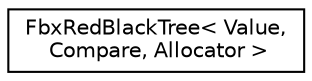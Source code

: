 digraph "クラス階層図"
{
  edge [fontname="Helvetica",fontsize="10",labelfontname="Helvetica",labelfontsize="10"];
  node [fontname="Helvetica",fontsize="10",shape=record];
  rankdir="LR";
  Node0 [label="FbxRedBlackTree\< Value,\l Compare, Allocator \>",height=0.2,width=0.4,color="black", fillcolor="white", style="filled",URL="$class_fbx_red_black_tree.html"];
}
